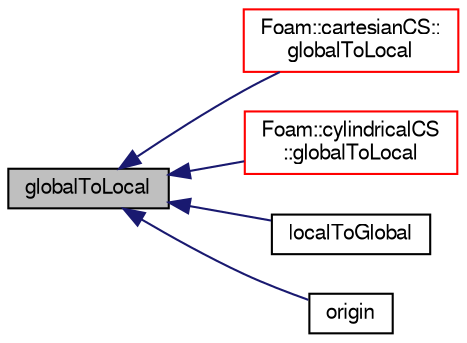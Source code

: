 digraph "globalToLocal"
{
  bgcolor="transparent";
  edge [fontname="FreeSans",fontsize="10",labelfontname="FreeSans",labelfontsize="10"];
  node [fontname="FreeSans",fontsize="10",shape=record];
  rankdir="LR";
  Node1268 [label="globalToLocal",height=0.2,width=0.4,color="black", fillcolor="grey75", style="filled", fontcolor="black"];
  Node1268 -> Node1269 [dir="back",color="midnightblue",fontsize="10",style="solid",fontname="FreeSans"];
  Node1269 [label="Foam::cartesianCS::\lglobalToLocal",height=0.2,width=0.4,color="red",URL="$a24986.html#a5ae2cf6b12f432dda36ad10921c15295",tooltip="Convert from global Cartesian system to the local coordinate system. "];
  Node1268 -> Node1271 [dir="back",color="midnightblue",fontsize="10",style="solid",fontname="FreeSans"];
  Node1271 [label="Foam::cylindricalCS\l::globalToLocal",height=0.2,width=0.4,color="red",URL="$a25018.html#a5ae2cf6b12f432dda36ad10921c15295",tooltip="Convert from global Cartesian system to the local coordinate system. "];
  Node1268 -> Node1273 [dir="back",color="midnightblue",fontsize="10",style="solid",fontname="FreeSans"];
  Node1273 [label="localToGlobal",height=0.2,width=0.4,color="black",URL="$a25010.html#a5271222aca4104cfb6b6fa30668145d3",tooltip="Convert from local coordinate system to the global Cartesian system. "];
  Node1268 -> Node1274 [dir="back",color="midnightblue",fontsize="10",style="solid",fontname="FreeSans"];
  Node1274 [label="origin",height=0.2,width=0.4,color="black",URL="$a25010.html#a845412c810c955840b576c707e20bcb9",tooltip="Edit access to origin. "];
}

